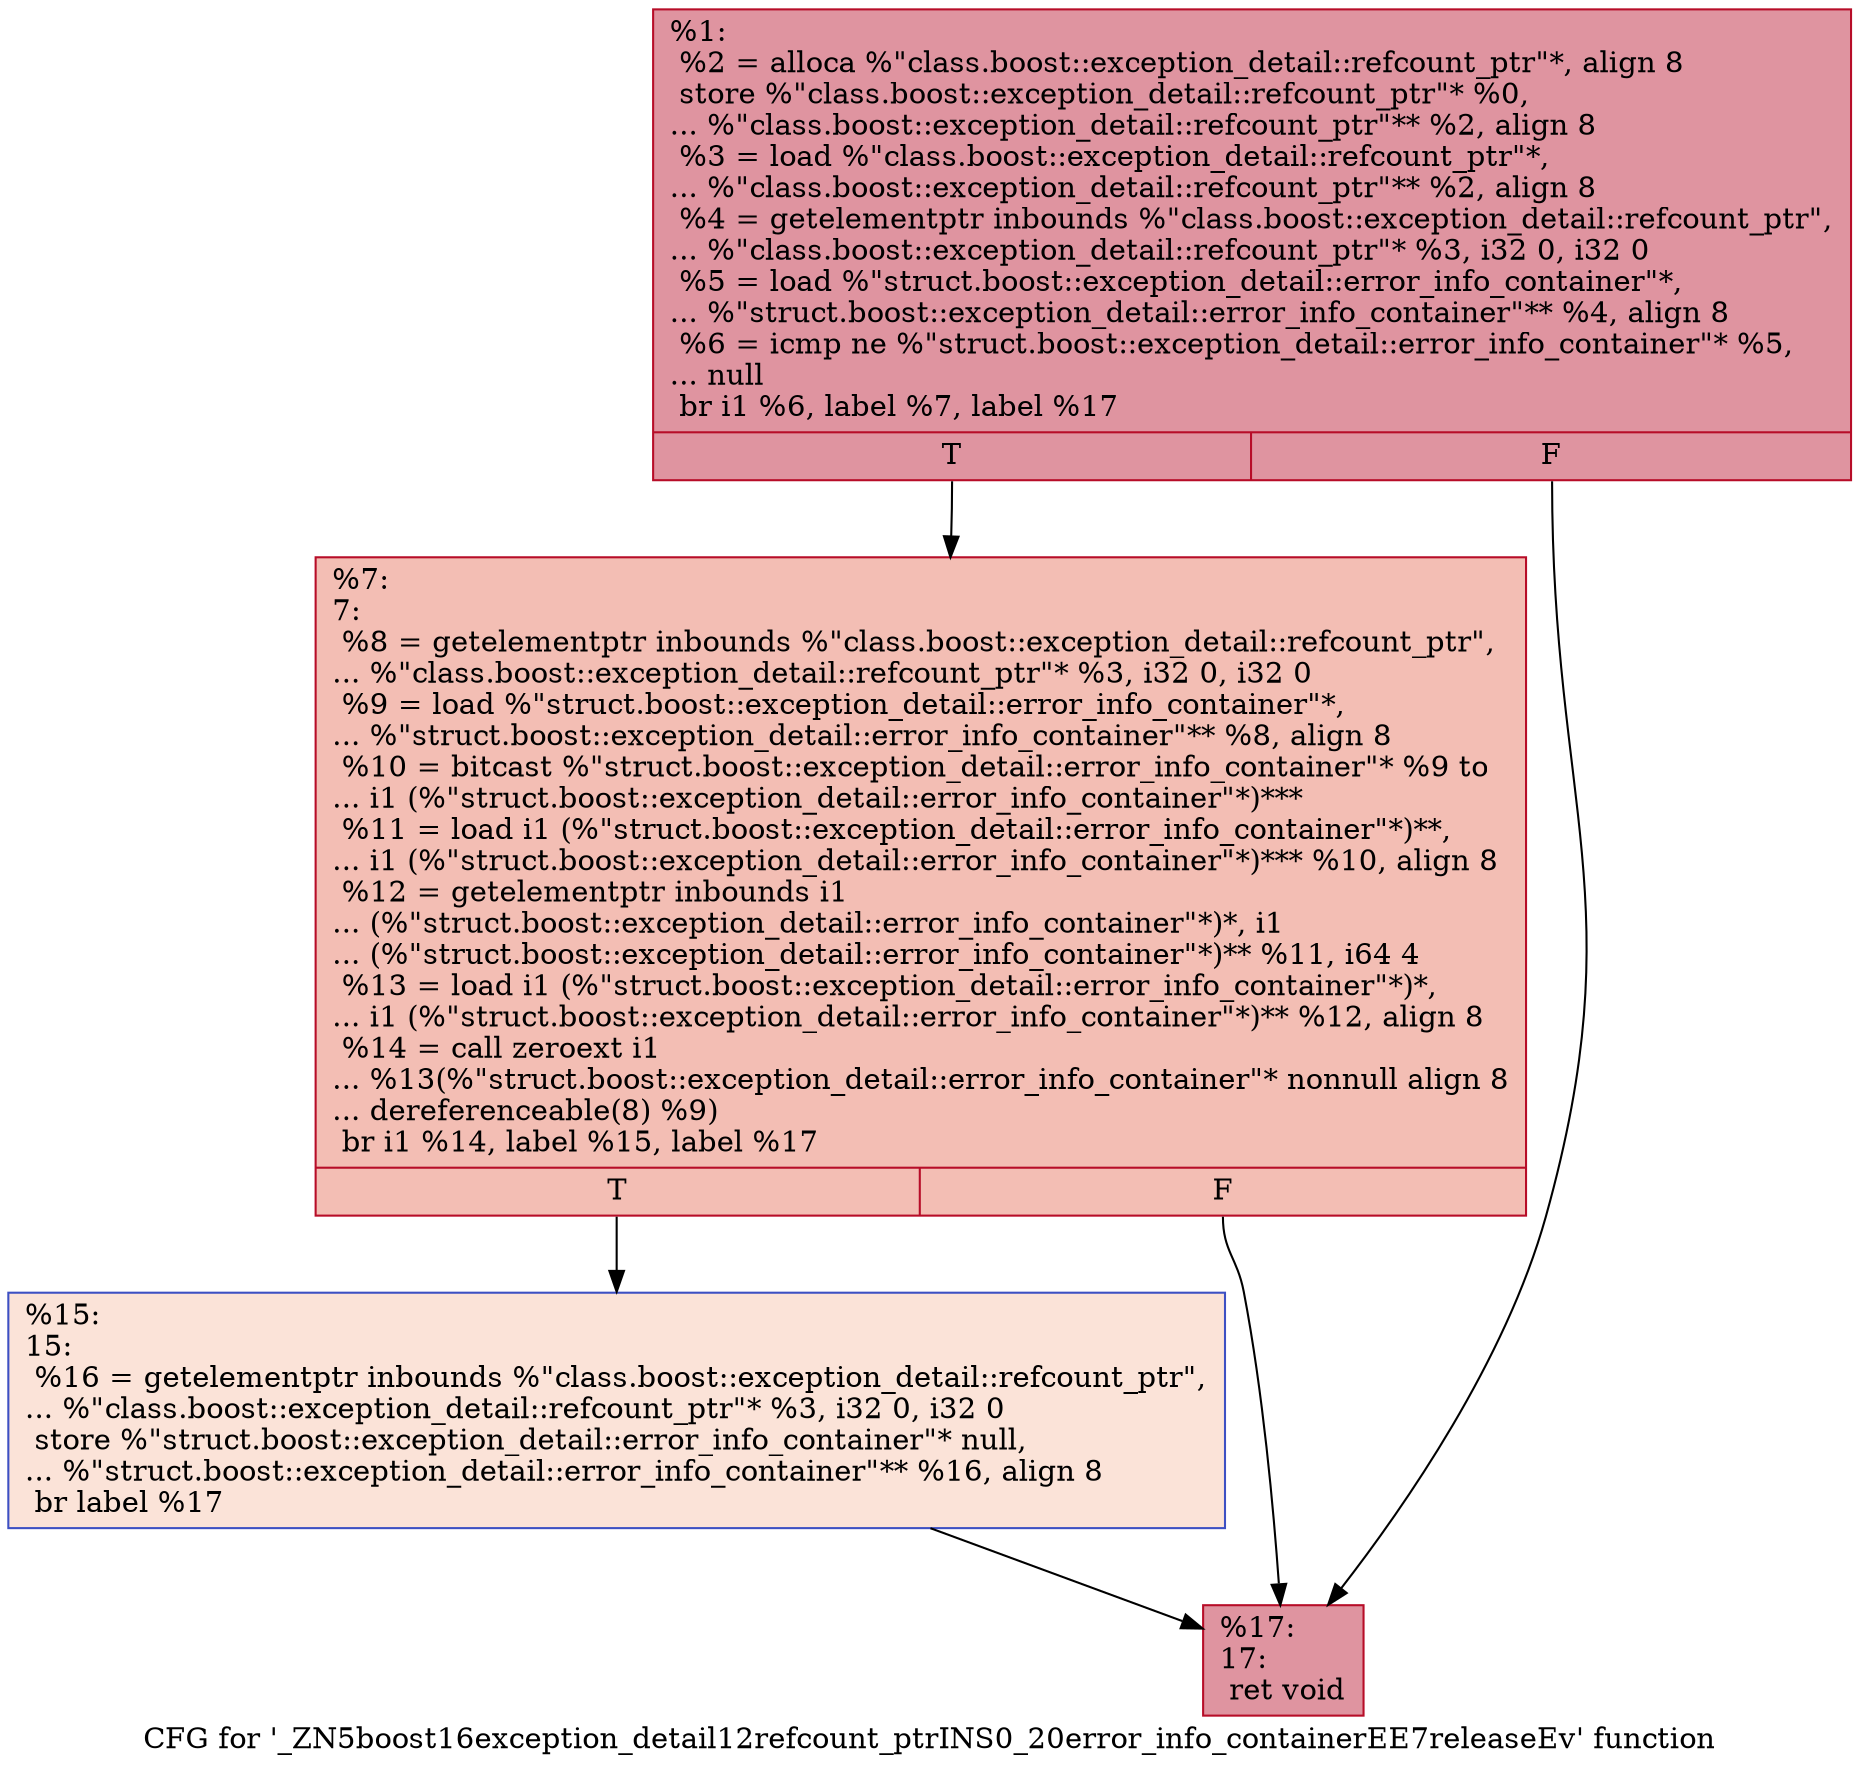 digraph "CFG for '_ZN5boost16exception_detail12refcount_ptrINS0_20error_info_containerEE7releaseEv' function" {
	label="CFG for '_ZN5boost16exception_detail12refcount_ptrINS0_20error_info_containerEE7releaseEv' function";

	Node0x55aa9bb9e010 [shape=record,color="#b70d28ff", style=filled, fillcolor="#b70d2870",label="{%1:\l  %2 = alloca %\"class.boost::exception_detail::refcount_ptr\"*, align 8\l  store %\"class.boost::exception_detail::refcount_ptr\"* %0,\l... %\"class.boost::exception_detail::refcount_ptr\"** %2, align 8\l  %3 = load %\"class.boost::exception_detail::refcount_ptr\"*,\l... %\"class.boost::exception_detail::refcount_ptr\"** %2, align 8\l  %4 = getelementptr inbounds %\"class.boost::exception_detail::refcount_ptr\",\l... %\"class.boost::exception_detail::refcount_ptr\"* %3, i32 0, i32 0\l  %5 = load %\"struct.boost::exception_detail::error_info_container\"*,\l... %\"struct.boost::exception_detail::error_info_container\"** %4, align 8\l  %6 = icmp ne %\"struct.boost::exception_detail::error_info_container\"* %5,\l... null\l  br i1 %6, label %7, label %17\l|{<s0>T|<s1>F}}"];
	Node0x55aa9bb9e010:s0 -> Node0x55aa9bb9e350;
	Node0x55aa9bb9e010:s1 -> Node0x55aa9bb9e3a0;
	Node0x55aa9bb9e350 [shape=record,color="#b70d28ff", style=filled, fillcolor="#e36c5570",label="{%7:\l7:                                                \l  %8 = getelementptr inbounds %\"class.boost::exception_detail::refcount_ptr\",\l... %\"class.boost::exception_detail::refcount_ptr\"* %3, i32 0, i32 0\l  %9 = load %\"struct.boost::exception_detail::error_info_container\"*,\l... %\"struct.boost::exception_detail::error_info_container\"** %8, align 8\l  %10 = bitcast %\"struct.boost::exception_detail::error_info_container\"* %9 to\l... i1 (%\"struct.boost::exception_detail::error_info_container\"*)***\l  %11 = load i1 (%\"struct.boost::exception_detail::error_info_container\"*)**,\l... i1 (%\"struct.boost::exception_detail::error_info_container\"*)*** %10, align 8\l  %12 = getelementptr inbounds i1\l... (%\"struct.boost::exception_detail::error_info_container\"*)*, i1\l... (%\"struct.boost::exception_detail::error_info_container\"*)** %11, i64 4\l  %13 = load i1 (%\"struct.boost::exception_detail::error_info_container\"*)*,\l... i1 (%\"struct.boost::exception_detail::error_info_container\"*)** %12, align 8\l  %14 = call zeroext i1\l... %13(%\"struct.boost::exception_detail::error_info_container\"* nonnull align 8\l... dereferenceable(8) %9)\l  br i1 %14, label %15, label %17\l|{<s0>T|<s1>F}}"];
	Node0x55aa9bb9e350:s0 -> Node0x55aa9bb9e8f0;
	Node0x55aa9bb9e350:s1 -> Node0x55aa9bb9e3a0;
	Node0x55aa9bb9e8f0 [shape=record,color="#3d50c3ff", style=filled, fillcolor="#f6bfa670",label="{%15:\l15:                                               \l  %16 = getelementptr inbounds %\"class.boost::exception_detail::refcount_ptr\",\l... %\"class.boost::exception_detail::refcount_ptr\"* %3, i32 0, i32 0\l  store %\"struct.boost::exception_detail::error_info_container\"* null,\l... %\"struct.boost::exception_detail::error_info_container\"** %16, align 8\l  br label %17\l}"];
	Node0x55aa9bb9e8f0 -> Node0x55aa9bb9e3a0;
	Node0x55aa9bb9e3a0 [shape=record,color="#b70d28ff", style=filled, fillcolor="#b70d2870",label="{%17:\l17:                                               \l  ret void\l}"];
}
